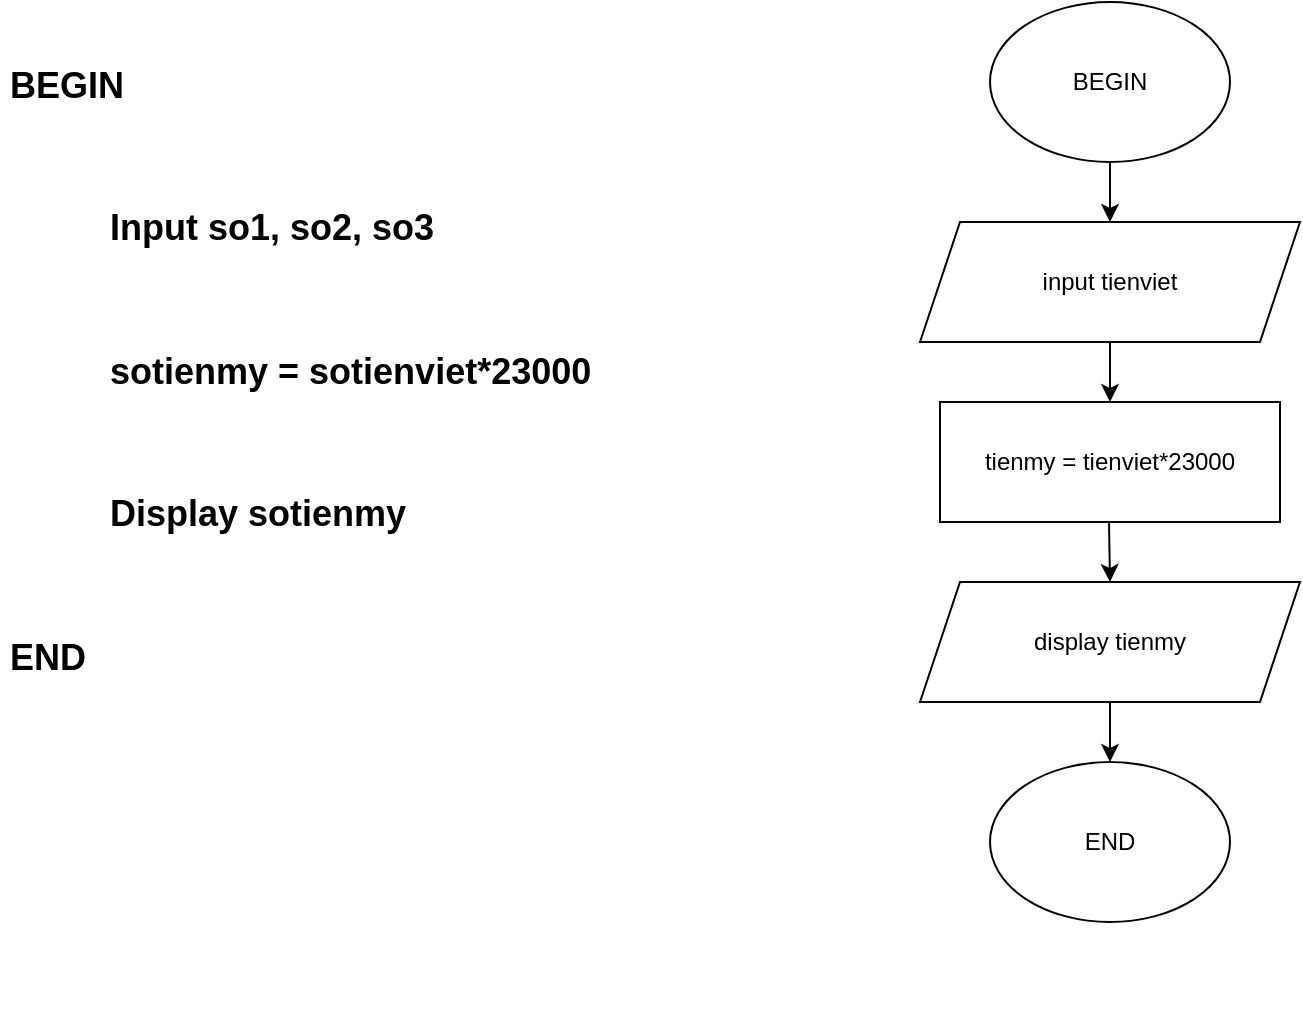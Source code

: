 <mxfile version="16.6.4" type="device"><diagram id="C5RBs43oDa-KdzZeNtuy" name="Page-1"><mxGraphModel dx="920" dy="541" grid="1" gridSize="10" guides="1" tooltips="1" connect="1" arrows="1" fold="1" page="1" pageScale="1" pageWidth="827" pageHeight="1169" math="0" shadow="0"><root><mxCell id="WIyWlLk6GJQsqaUBKTNV-0"/><mxCell id="WIyWlLk6GJQsqaUBKTNV-1" parent="WIyWlLk6GJQsqaUBKTNV-0"/><mxCell id="dloRGn5Nw4O_rtl_jnQy-0" value="BEGIN" style="ellipse;whiteSpace=wrap;html=1;" vertex="1" parent="WIyWlLk6GJQsqaUBKTNV-1"><mxGeometry x="575" y="90" width="120" height="80" as="geometry"/></mxCell><mxCell id="dloRGn5Nw4O_rtl_jnQy-2" value="" style="endArrow=classic;html=1;rounded=0;exitX=0.5;exitY=1;exitDx=0;exitDy=0;" edge="1" parent="WIyWlLk6GJQsqaUBKTNV-1" source="dloRGn5Nw4O_rtl_jnQy-0"><mxGeometry width="50" height="50" relative="1" as="geometry"><mxPoint x="635" y="170" as="sourcePoint"/><mxPoint x="635" y="200" as="targetPoint"/></mxGeometry></mxCell><mxCell id="dloRGn5Nw4O_rtl_jnQy-3" value="input tienviet" style="shape=parallelogram;perimeter=parallelogramPerimeter;whiteSpace=wrap;html=1;fixedSize=1;" vertex="1" parent="WIyWlLk6GJQsqaUBKTNV-1"><mxGeometry x="540" y="200" width="190" height="60" as="geometry"/></mxCell><mxCell id="dloRGn5Nw4O_rtl_jnQy-4" value="tienmy = tienviet*23000" style="rounded=0;whiteSpace=wrap;html=1;" vertex="1" parent="WIyWlLk6GJQsqaUBKTNV-1"><mxGeometry x="550" y="290" width="170" height="60" as="geometry"/></mxCell><mxCell id="dloRGn5Nw4O_rtl_jnQy-5" value="" style="endArrow=classic;html=1;rounded=0;exitX=0.5;exitY=1;exitDx=0;exitDy=0;entryX=0.5;entryY=0;entryDx=0;entryDy=0;" edge="1" parent="WIyWlLk6GJQsqaUBKTNV-1" source="dloRGn5Nw4O_rtl_jnQy-3" target="dloRGn5Nw4O_rtl_jnQy-4"><mxGeometry width="50" height="50" relative="1" as="geometry"><mxPoint x="645" y="160" as="sourcePoint"/><mxPoint x="645" y="210" as="targetPoint"/></mxGeometry></mxCell><mxCell id="dloRGn5Nw4O_rtl_jnQy-6" value="display tienmy" style="shape=parallelogram;perimeter=parallelogramPerimeter;whiteSpace=wrap;html=1;fixedSize=1;" vertex="1" parent="WIyWlLk6GJQsqaUBKTNV-1"><mxGeometry x="540" y="380" width="190" height="60" as="geometry"/></mxCell><mxCell id="dloRGn5Nw4O_rtl_jnQy-7" value="" style="endArrow=classic;html=1;rounded=0;exitX=0.5;exitY=1;exitDx=0;exitDy=0;entryX=0.5;entryY=0;entryDx=0;entryDy=0;" edge="1" parent="WIyWlLk6GJQsqaUBKTNV-1" source="dloRGn5Nw4O_rtl_jnQy-6"><mxGeometry width="50" height="50" relative="1" as="geometry"><mxPoint x="645" y="340" as="sourcePoint"/><mxPoint x="635" y="470" as="targetPoint"/></mxGeometry></mxCell><mxCell id="dloRGn5Nw4O_rtl_jnQy-8" value="" style="endArrow=classic;html=1;rounded=0;exitX=0.5;exitY=1;exitDx=0;exitDy=0;entryX=0.5;entryY=0;entryDx=0;entryDy=0;" edge="1" parent="WIyWlLk6GJQsqaUBKTNV-1" target="dloRGn5Nw4O_rtl_jnQy-6"><mxGeometry width="50" height="50" relative="1" as="geometry"><mxPoint x="634.5" y="350" as="sourcePoint"/><mxPoint x="635" y="370" as="targetPoint"/></mxGeometry></mxCell><mxCell id="dloRGn5Nw4O_rtl_jnQy-10" value="END" style="ellipse;whiteSpace=wrap;html=1;" vertex="1" parent="WIyWlLk6GJQsqaUBKTNV-1"><mxGeometry x="575" y="470" width="120" height="80" as="geometry"/></mxCell><mxCell id="dloRGn5Nw4O_rtl_jnQy-11" value="&lt;h1 style=&quot;font-size: 18px&quot;&gt;&lt;p class=&quot;MsoNormal&quot; style=&quot;margin-top: 2.5pt ; margin-right: 0cm ; margin-bottom: 2.5pt ; margin-left: 0cm&quot;&gt;BEGIN&lt;/p&gt;&lt;br&gt;&lt;br&gt;&lt;p class=&quot;MsoNormal&quot; style=&quot;margin-top: 2.5pt ; margin-right: 0cm ; margin-bottom: 2.5pt ; margin-left: 0cm&quot;&gt;&amp;nbsp;&amp;nbsp;&amp;nbsp;&amp;nbsp;&amp;nbsp;&amp;nbsp;&amp;nbsp;&amp;nbsp;&amp;nbsp; Input so1, so2, so3&lt;/p&gt;&lt;br&gt;&lt;br&gt;&lt;p class=&quot;MsoNormal&quot; style=&quot;margin-top: 2.5pt ; margin-right: 0cm ; margin-bottom: 2.5pt ; margin-left: 0cm&quot;&gt;&amp;nbsp;&amp;nbsp;&amp;nbsp;&amp;nbsp;&amp;nbsp;&amp;nbsp;&amp;nbsp;&amp;nbsp;&amp;nbsp; sotienmy = sotienviet*23000&lt;/p&gt;&lt;br&gt;&lt;br&gt;&lt;p class=&quot;MsoNormal&quot; style=&quot;margin-top: 2.5pt ; margin-right: 0cm ; margin-bottom: 2.5pt ; margin-left: 0cm&quot;&gt;&amp;nbsp;&amp;nbsp;&amp;nbsp;&amp;nbsp;&amp;nbsp;&amp;nbsp;&amp;nbsp;&amp;nbsp;&amp;nbsp; Display sotienmy&lt;/p&gt;&lt;br&gt;&lt;br&gt;&lt;p class=&quot;MsoNormal&quot; style=&quot;margin-top: 2.5pt ; margin-right: 0cm ; margin-bottom: 2.5pt ; margin-left: 0cm&quot;&gt;END&lt;/p&gt;&lt;/h1&gt;" style="text;html=1;strokeColor=none;fillColor=none;spacing=5;spacingTop=-20;whiteSpace=wrap;overflow=hidden;rounded=0;" vertex="1" parent="WIyWlLk6GJQsqaUBKTNV-1"><mxGeometry x="80" y="120" width="350" height="480" as="geometry"/></mxCell></root></mxGraphModel></diagram></mxfile>